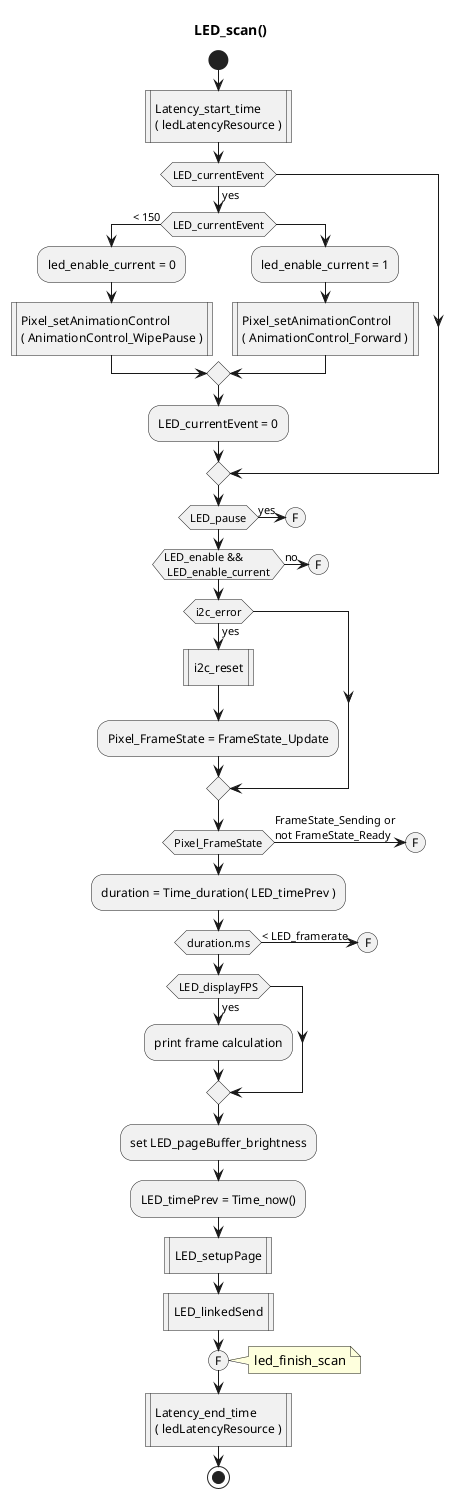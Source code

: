 '
' LED_scan.uml
'

@startuml
title LED_scan()
start
:Latency_start_time\n( ledLatencyResource )|

if (LED_currentEvent) then (yes)
 if (LED_currentEvent) then (< 150)
  :led_enable_current = 0;
  :Pixel_setAnimationControl\n( AnimationControl_WipePause )|
 else
  :led_enable_current = 1;
  :Pixel_setAnimationControl\n( AnimationControl_Forward )|
 endif
 :LED_currentEvent = 0;
endif

if (LED_pause) then (yes)
 (F)
 detach
endif

if (LED_enable &&\n LED_enable_current ) then (no)
 (F)
 detach
endif

if (i2c_error) then (yes)
 :i2c_reset|
 :Pixel_FrameState = FrameState_Update;
endif

if (Pixel_FrameState) then (FrameState_Sending or\nnot FrameState_Ready)
 (F)
 detach
endif

:duration = Time_duration( LED_timePrev );
if (duration.ms) then (< LED_framerate)
 (F)
 detach
endif

if (LED_displayFPS) then (yes)
 :print frame calculation;
endif

:set LED_pageBuffer_brightness;
:LED_timePrev = Time_now();
:LED_setupPage|
:LED_linkedSend|

(F)
note right
 led_finish_scan
end note
:Latency_end_time\n( ledLatencyResource )|
stop
@enduml
